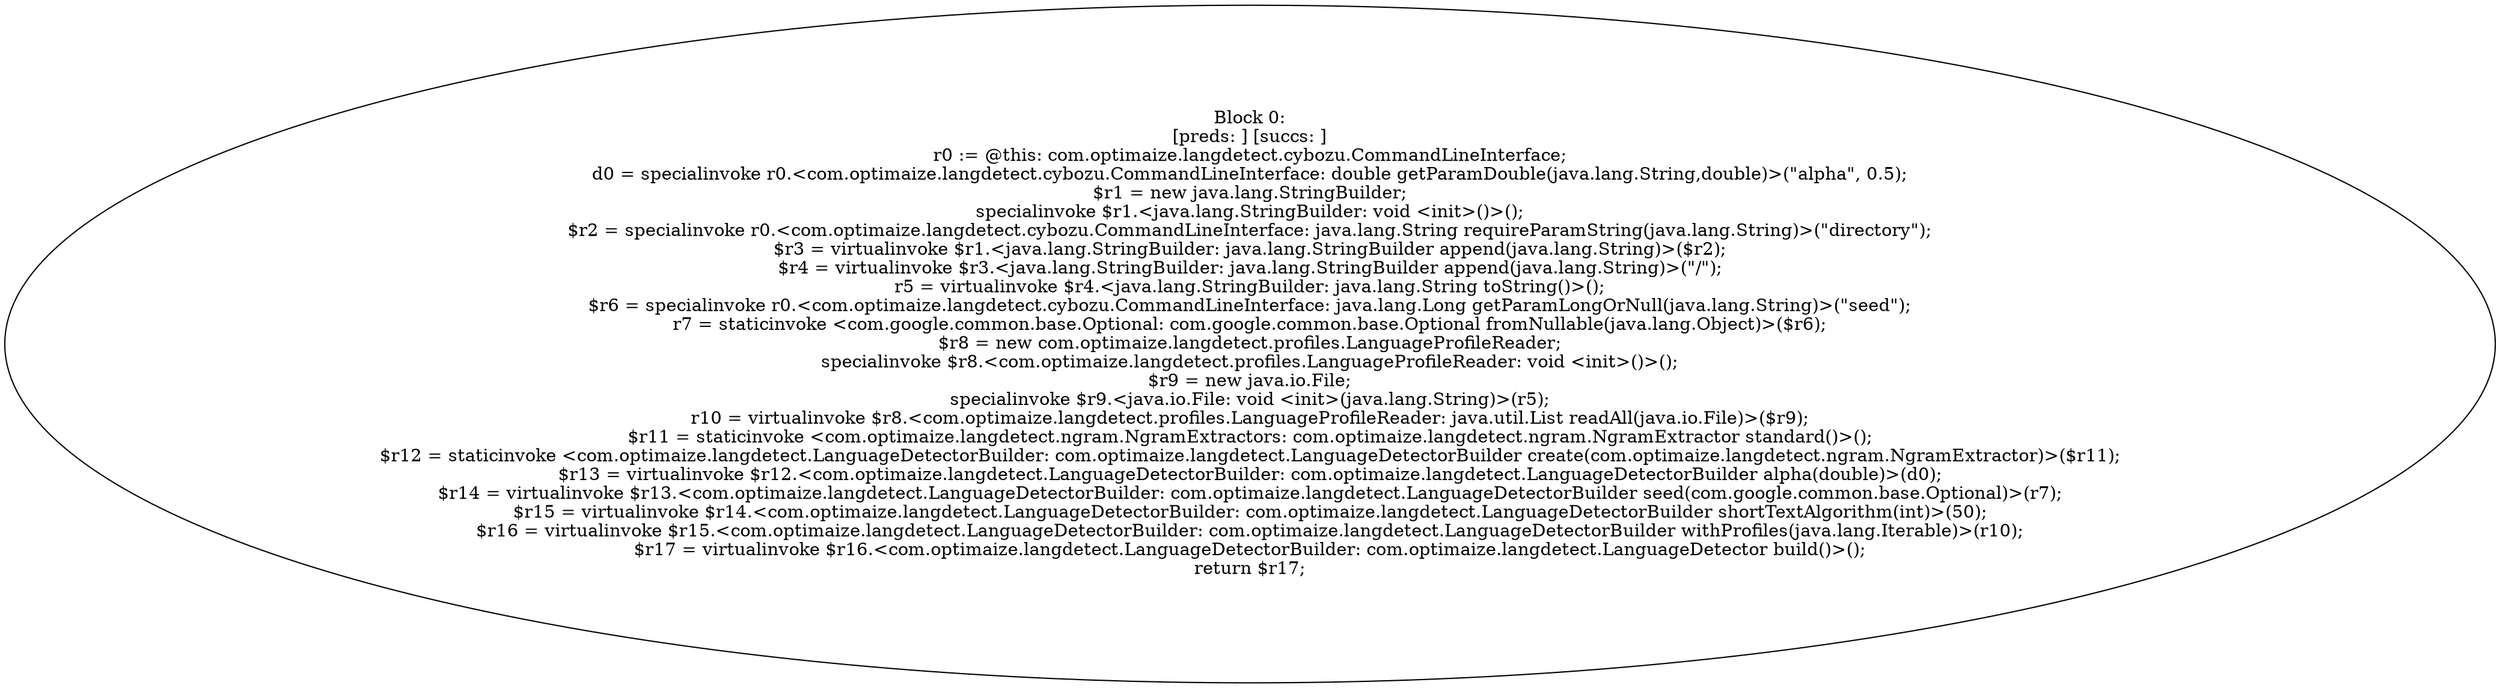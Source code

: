 digraph "unitGraph" {
    "Block 0:
[preds: ] [succs: ]
r0 := @this: com.optimaize.langdetect.cybozu.CommandLineInterface;
d0 = specialinvoke r0.<com.optimaize.langdetect.cybozu.CommandLineInterface: double getParamDouble(java.lang.String,double)>(\"alpha\", 0.5);
$r1 = new java.lang.StringBuilder;
specialinvoke $r1.<java.lang.StringBuilder: void <init>()>();
$r2 = specialinvoke r0.<com.optimaize.langdetect.cybozu.CommandLineInterface: java.lang.String requireParamString(java.lang.String)>(\"directory\");
$r3 = virtualinvoke $r1.<java.lang.StringBuilder: java.lang.StringBuilder append(java.lang.String)>($r2);
$r4 = virtualinvoke $r3.<java.lang.StringBuilder: java.lang.StringBuilder append(java.lang.String)>(\"/\");
r5 = virtualinvoke $r4.<java.lang.StringBuilder: java.lang.String toString()>();
$r6 = specialinvoke r0.<com.optimaize.langdetect.cybozu.CommandLineInterface: java.lang.Long getParamLongOrNull(java.lang.String)>(\"seed\");
r7 = staticinvoke <com.google.common.base.Optional: com.google.common.base.Optional fromNullable(java.lang.Object)>($r6);
$r8 = new com.optimaize.langdetect.profiles.LanguageProfileReader;
specialinvoke $r8.<com.optimaize.langdetect.profiles.LanguageProfileReader: void <init>()>();
$r9 = new java.io.File;
specialinvoke $r9.<java.io.File: void <init>(java.lang.String)>(r5);
r10 = virtualinvoke $r8.<com.optimaize.langdetect.profiles.LanguageProfileReader: java.util.List readAll(java.io.File)>($r9);
$r11 = staticinvoke <com.optimaize.langdetect.ngram.NgramExtractors: com.optimaize.langdetect.ngram.NgramExtractor standard()>();
$r12 = staticinvoke <com.optimaize.langdetect.LanguageDetectorBuilder: com.optimaize.langdetect.LanguageDetectorBuilder create(com.optimaize.langdetect.ngram.NgramExtractor)>($r11);
$r13 = virtualinvoke $r12.<com.optimaize.langdetect.LanguageDetectorBuilder: com.optimaize.langdetect.LanguageDetectorBuilder alpha(double)>(d0);
$r14 = virtualinvoke $r13.<com.optimaize.langdetect.LanguageDetectorBuilder: com.optimaize.langdetect.LanguageDetectorBuilder seed(com.google.common.base.Optional)>(r7);
$r15 = virtualinvoke $r14.<com.optimaize.langdetect.LanguageDetectorBuilder: com.optimaize.langdetect.LanguageDetectorBuilder shortTextAlgorithm(int)>(50);
$r16 = virtualinvoke $r15.<com.optimaize.langdetect.LanguageDetectorBuilder: com.optimaize.langdetect.LanguageDetectorBuilder withProfiles(java.lang.Iterable)>(r10);
$r17 = virtualinvoke $r16.<com.optimaize.langdetect.LanguageDetectorBuilder: com.optimaize.langdetect.LanguageDetector build()>();
return $r17;
"
}
